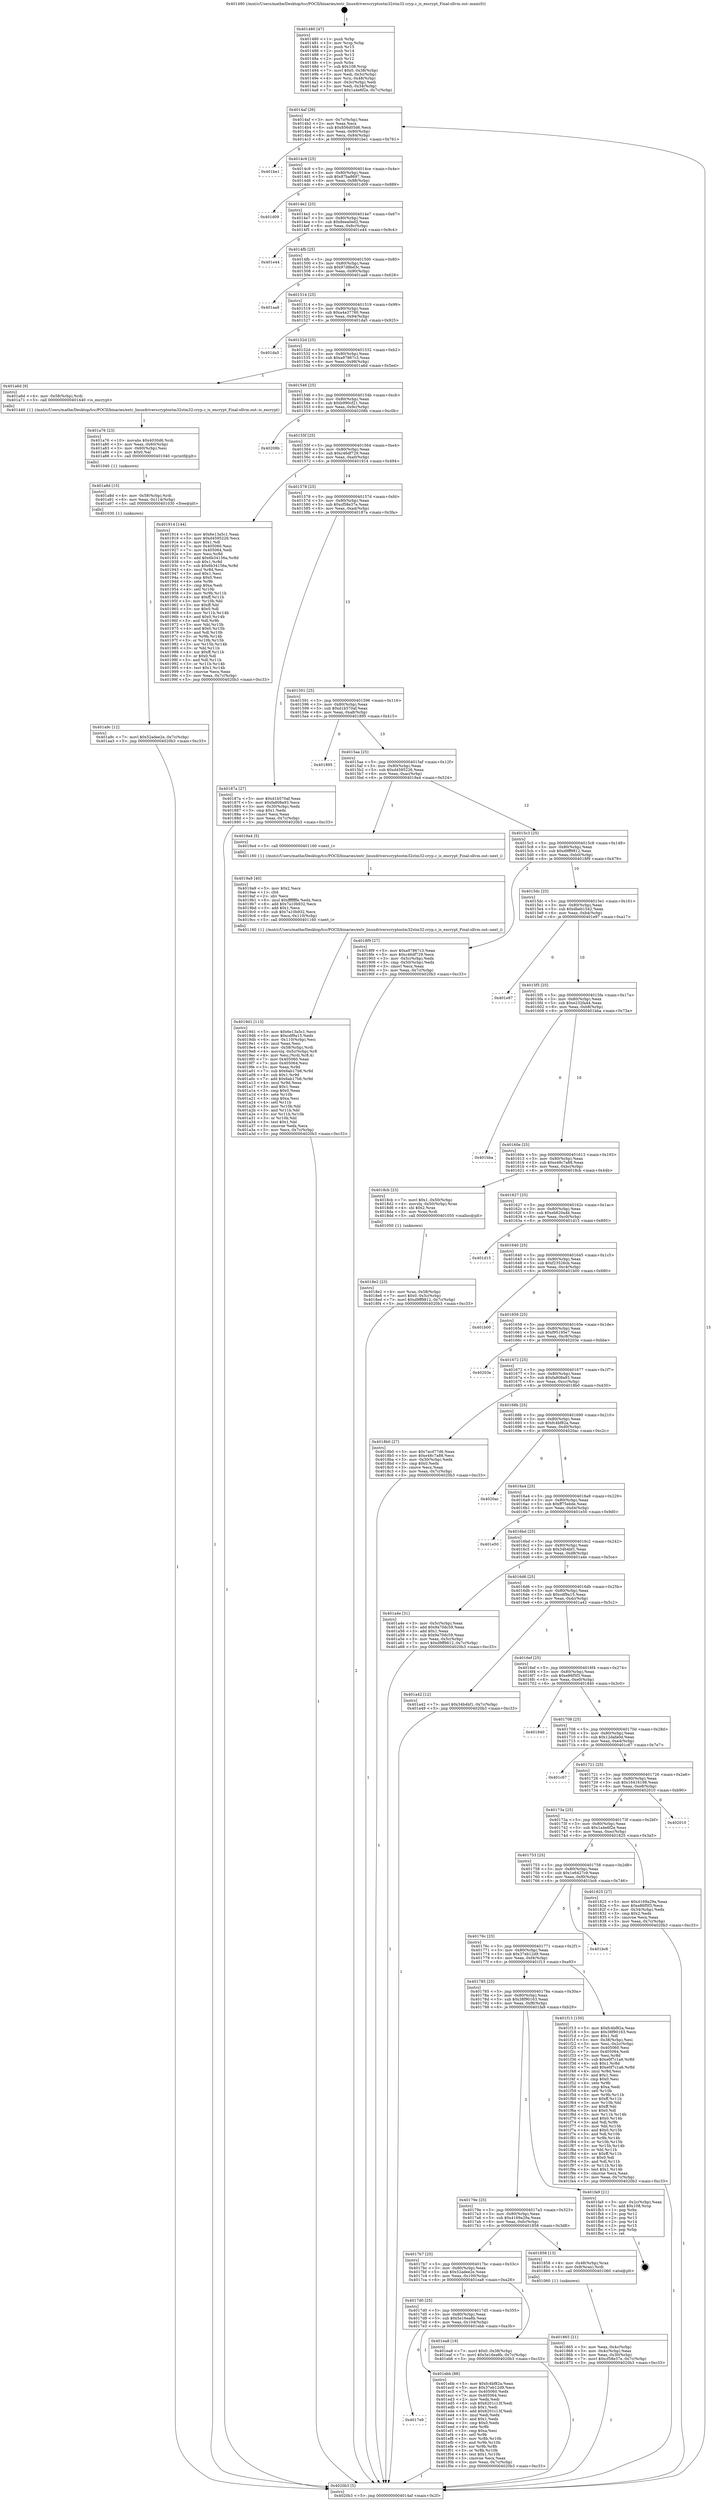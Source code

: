 digraph "0x401480" {
  label = "0x401480 (/mnt/c/Users/mathe/Desktop/tcc/POCII/binaries/extr_linuxdriverscryptostm32stm32-cryp.c_is_encrypt_Final-ollvm.out::main(0))"
  labelloc = "t"
  node[shape=record]

  Entry [label="",width=0.3,height=0.3,shape=circle,fillcolor=black,style=filled]
  "0x4014af" [label="{
     0x4014af [26]\l
     | [instrs]\l
     &nbsp;&nbsp;0x4014af \<+3\>: mov -0x7c(%rbp),%eax\l
     &nbsp;&nbsp;0x4014b2 \<+2\>: mov %eax,%ecx\l
     &nbsp;&nbsp;0x4014b4 \<+6\>: sub $0x856d05d6,%ecx\l
     &nbsp;&nbsp;0x4014ba \<+3\>: mov %eax,-0x80(%rbp)\l
     &nbsp;&nbsp;0x4014bd \<+6\>: mov %ecx,-0x84(%rbp)\l
     &nbsp;&nbsp;0x4014c3 \<+6\>: je 0000000000401be1 \<main+0x761\>\l
  }"]
  "0x401be1" [label="{
     0x401be1\l
  }", style=dashed]
  "0x4014c9" [label="{
     0x4014c9 [25]\l
     | [instrs]\l
     &nbsp;&nbsp;0x4014c9 \<+5\>: jmp 00000000004014ce \<main+0x4e\>\l
     &nbsp;&nbsp;0x4014ce \<+3\>: mov -0x80(%rbp),%eax\l
     &nbsp;&nbsp;0x4014d1 \<+5\>: sub $0x87ba8697,%eax\l
     &nbsp;&nbsp;0x4014d6 \<+6\>: mov %eax,-0x88(%rbp)\l
     &nbsp;&nbsp;0x4014dc \<+6\>: je 0000000000401d09 \<main+0x889\>\l
  }"]
  Exit [label="",width=0.3,height=0.3,shape=circle,fillcolor=black,style=filled,peripheries=2]
  "0x401d09" [label="{
     0x401d09\l
  }", style=dashed]
  "0x4014e2" [label="{
     0x4014e2 [25]\l
     | [instrs]\l
     &nbsp;&nbsp;0x4014e2 \<+5\>: jmp 00000000004014e7 \<main+0x67\>\l
     &nbsp;&nbsp;0x4014e7 \<+3\>: mov -0x80(%rbp),%eax\l
     &nbsp;&nbsp;0x4014ea \<+5\>: sub $0x8eea0ed2,%eax\l
     &nbsp;&nbsp;0x4014ef \<+6\>: mov %eax,-0x8c(%rbp)\l
     &nbsp;&nbsp;0x4014f5 \<+6\>: je 0000000000401e44 \<main+0x9c4\>\l
  }"]
  "0x4017e9" [label="{
     0x4017e9\l
  }", style=dashed]
  "0x401e44" [label="{
     0x401e44\l
  }", style=dashed]
  "0x4014fb" [label="{
     0x4014fb [25]\l
     | [instrs]\l
     &nbsp;&nbsp;0x4014fb \<+5\>: jmp 0000000000401500 \<main+0x80\>\l
     &nbsp;&nbsp;0x401500 \<+3\>: mov -0x80(%rbp),%eax\l
     &nbsp;&nbsp;0x401503 \<+5\>: sub $0x97d8bd3c,%eax\l
     &nbsp;&nbsp;0x401508 \<+6\>: mov %eax,-0x90(%rbp)\l
     &nbsp;&nbsp;0x40150e \<+6\>: je 0000000000401aa8 \<main+0x628\>\l
  }"]
  "0x401ebb" [label="{
     0x401ebb [88]\l
     | [instrs]\l
     &nbsp;&nbsp;0x401ebb \<+5\>: mov $0xfc4bf82a,%eax\l
     &nbsp;&nbsp;0x401ec0 \<+5\>: mov $0x37eb12d9,%ecx\l
     &nbsp;&nbsp;0x401ec5 \<+7\>: mov 0x405060,%edx\l
     &nbsp;&nbsp;0x401ecc \<+7\>: mov 0x405064,%esi\l
     &nbsp;&nbsp;0x401ed3 \<+2\>: mov %edx,%edi\l
     &nbsp;&nbsp;0x401ed5 \<+6\>: sub $0x6201c13f,%edi\l
     &nbsp;&nbsp;0x401edb \<+3\>: sub $0x1,%edi\l
     &nbsp;&nbsp;0x401ede \<+6\>: add $0x6201c13f,%edi\l
     &nbsp;&nbsp;0x401ee4 \<+3\>: imul %edi,%edx\l
     &nbsp;&nbsp;0x401ee7 \<+3\>: and $0x1,%edx\l
     &nbsp;&nbsp;0x401eea \<+3\>: cmp $0x0,%edx\l
     &nbsp;&nbsp;0x401eed \<+4\>: sete %r8b\l
     &nbsp;&nbsp;0x401ef1 \<+3\>: cmp $0xa,%esi\l
     &nbsp;&nbsp;0x401ef4 \<+4\>: setl %r9b\l
     &nbsp;&nbsp;0x401ef8 \<+3\>: mov %r8b,%r10b\l
     &nbsp;&nbsp;0x401efb \<+3\>: and %r9b,%r10b\l
     &nbsp;&nbsp;0x401efe \<+3\>: xor %r9b,%r8b\l
     &nbsp;&nbsp;0x401f01 \<+3\>: or %r8b,%r10b\l
     &nbsp;&nbsp;0x401f04 \<+4\>: test $0x1,%r10b\l
     &nbsp;&nbsp;0x401f08 \<+3\>: cmovne %ecx,%eax\l
     &nbsp;&nbsp;0x401f0b \<+3\>: mov %eax,-0x7c(%rbp)\l
     &nbsp;&nbsp;0x401f0e \<+5\>: jmp 00000000004020b3 \<main+0xc33\>\l
  }"]
  "0x401aa8" [label="{
     0x401aa8\l
  }", style=dashed]
  "0x401514" [label="{
     0x401514 [25]\l
     | [instrs]\l
     &nbsp;&nbsp;0x401514 \<+5\>: jmp 0000000000401519 \<main+0x99\>\l
     &nbsp;&nbsp;0x401519 \<+3\>: mov -0x80(%rbp),%eax\l
     &nbsp;&nbsp;0x40151c \<+5\>: sub $0xa4a37780,%eax\l
     &nbsp;&nbsp;0x401521 \<+6\>: mov %eax,-0x94(%rbp)\l
     &nbsp;&nbsp;0x401527 \<+6\>: je 0000000000401da5 \<main+0x925\>\l
  }"]
  "0x4017d0" [label="{
     0x4017d0 [25]\l
     | [instrs]\l
     &nbsp;&nbsp;0x4017d0 \<+5\>: jmp 00000000004017d5 \<main+0x355\>\l
     &nbsp;&nbsp;0x4017d5 \<+3\>: mov -0x80(%rbp),%eax\l
     &nbsp;&nbsp;0x4017d8 \<+5\>: sub $0x5e16ea8b,%eax\l
     &nbsp;&nbsp;0x4017dd \<+6\>: mov %eax,-0x104(%rbp)\l
     &nbsp;&nbsp;0x4017e3 \<+6\>: je 0000000000401ebb \<main+0xa3b\>\l
  }"]
  "0x401da5" [label="{
     0x401da5\l
  }", style=dashed]
  "0x40152d" [label="{
     0x40152d [25]\l
     | [instrs]\l
     &nbsp;&nbsp;0x40152d \<+5\>: jmp 0000000000401532 \<main+0xb2\>\l
     &nbsp;&nbsp;0x401532 \<+3\>: mov -0x80(%rbp),%eax\l
     &nbsp;&nbsp;0x401535 \<+5\>: sub $0xa97867c3,%eax\l
     &nbsp;&nbsp;0x40153a \<+6\>: mov %eax,-0x98(%rbp)\l
     &nbsp;&nbsp;0x401540 \<+6\>: je 0000000000401a6d \<main+0x5ed\>\l
  }"]
  "0x401ea8" [label="{
     0x401ea8 [19]\l
     | [instrs]\l
     &nbsp;&nbsp;0x401ea8 \<+7\>: movl $0x0,-0x38(%rbp)\l
     &nbsp;&nbsp;0x401eaf \<+7\>: movl $0x5e16ea8b,-0x7c(%rbp)\l
     &nbsp;&nbsp;0x401eb6 \<+5\>: jmp 00000000004020b3 \<main+0xc33\>\l
  }"]
  "0x401a6d" [label="{
     0x401a6d [9]\l
     | [instrs]\l
     &nbsp;&nbsp;0x401a6d \<+4\>: mov -0x58(%rbp),%rdi\l
     &nbsp;&nbsp;0x401a71 \<+5\>: call 0000000000401440 \<is_encrypt\>\l
     | [calls]\l
     &nbsp;&nbsp;0x401440 \{1\} (/mnt/c/Users/mathe/Desktop/tcc/POCII/binaries/extr_linuxdriverscryptostm32stm32-cryp.c_is_encrypt_Final-ollvm.out::is_encrypt)\l
  }"]
  "0x401546" [label="{
     0x401546 [25]\l
     | [instrs]\l
     &nbsp;&nbsp;0x401546 \<+5\>: jmp 000000000040154b \<main+0xcb\>\l
     &nbsp;&nbsp;0x40154b \<+3\>: mov -0x80(%rbp),%eax\l
     &nbsp;&nbsp;0x40154e \<+5\>: sub $0xb990cf21,%eax\l
     &nbsp;&nbsp;0x401553 \<+6\>: mov %eax,-0x9c(%rbp)\l
     &nbsp;&nbsp;0x401559 \<+6\>: je 000000000040208b \<main+0xc0b\>\l
  }"]
  "0x401a9c" [label="{
     0x401a9c [12]\l
     | [instrs]\l
     &nbsp;&nbsp;0x401a9c \<+7\>: movl $0x52adee2e,-0x7c(%rbp)\l
     &nbsp;&nbsp;0x401aa3 \<+5\>: jmp 00000000004020b3 \<main+0xc33\>\l
  }"]
  "0x40208b" [label="{
     0x40208b\l
  }", style=dashed]
  "0x40155f" [label="{
     0x40155f [25]\l
     | [instrs]\l
     &nbsp;&nbsp;0x40155f \<+5\>: jmp 0000000000401564 \<main+0xe4\>\l
     &nbsp;&nbsp;0x401564 \<+3\>: mov -0x80(%rbp),%eax\l
     &nbsp;&nbsp;0x401567 \<+5\>: sub $0xc46df729,%eax\l
     &nbsp;&nbsp;0x40156c \<+6\>: mov %eax,-0xa0(%rbp)\l
     &nbsp;&nbsp;0x401572 \<+6\>: je 0000000000401914 \<main+0x494\>\l
  }"]
  "0x401a8d" [label="{
     0x401a8d [15]\l
     | [instrs]\l
     &nbsp;&nbsp;0x401a8d \<+4\>: mov -0x58(%rbp),%rdi\l
     &nbsp;&nbsp;0x401a91 \<+6\>: mov %eax,-0x114(%rbp)\l
     &nbsp;&nbsp;0x401a97 \<+5\>: call 0000000000401030 \<free@plt\>\l
     | [calls]\l
     &nbsp;&nbsp;0x401030 \{1\} (unknown)\l
  }"]
  "0x401914" [label="{
     0x401914 [144]\l
     | [instrs]\l
     &nbsp;&nbsp;0x401914 \<+5\>: mov $0x6e13a5c1,%eax\l
     &nbsp;&nbsp;0x401919 \<+5\>: mov $0xd4595226,%ecx\l
     &nbsp;&nbsp;0x40191e \<+2\>: mov $0x1,%dl\l
     &nbsp;&nbsp;0x401920 \<+7\>: mov 0x405060,%esi\l
     &nbsp;&nbsp;0x401927 \<+7\>: mov 0x405064,%edi\l
     &nbsp;&nbsp;0x40192e \<+3\>: mov %esi,%r8d\l
     &nbsp;&nbsp;0x401931 \<+7\>: add $0x6b34156a,%r8d\l
     &nbsp;&nbsp;0x401938 \<+4\>: sub $0x1,%r8d\l
     &nbsp;&nbsp;0x40193c \<+7\>: sub $0x6b34156a,%r8d\l
     &nbsp;&nbsp;0x401943 \<+4\>: imul %r8d,%esi\l
     &nbsp;&nbsp;0x401947 \<+3\>: and $0x1,%esi\l
     &nbsp;&nbsp;0x40194a \<+3\>: cmp $0x0,%esi\l
     &nbsp;&nbsp;0x40194d \<+4\>: sete %r9b\l
     &nbsp;&nbsp;0x401951 \<+3\>: cmp $0xa,%edi\l
     &nbsp;&nbsp;0x401954 \<+4\>: setl %r10b\l
     &nbsp;&nbsp;0x401958 \<+3\>: mov %r9b,%r11b\l
     &nbsp;&nbsp;0x40195b \<+4\>: xor $0xff,%r11b\l
     &nbsp;&nbsp;0x40195f \<+3\>: mov %r10b,%bl\l
     &nbsp;&nbsp;0x401962 \<+3\>: xor $0xff,%bl\l
     &nbsp;&nbsp;0x401965 \<+3\>: xor $0x0,%dl\l
     &nbsp;&nbsp;0x401968 \<+3\>: mov %r11b,%r14b\l
     &nbsp;&nbsp;0x40196b \<+4\>: and $0x0,%r14b\l
     &nbsp;&nbsp;0x40196f \<+3\>: and %dl,%r9b\l
     &nbsp;&nbsp;0x401972 \<+3\>: mov %bl,%r15b\l
     &nbsp;&nbsp;0x401975 \<+4\>: and $0x0,%r15b\l
     &nbsp;&nbsp;0x401979 \<+3\>: and %dl,%r10b\l
     &nbsp;&nbsp;0x40197c \<+3\>: or %r9b,%r14b\l
     &nbsp;&nbsp;0x40197f \<+3\>: or %r10b,%r15b\l
     &nbsp;&nbsp;0x401982 \<+3\>: xor %r15b,%r14b\l
     &nbsp;&nbsp;0x401985 \<+3\>: or %bl,%r11b\l
     &nbsp;&nbsp;0x401988 \<+4\>: xor $0xff,%r11b\l
     &nbsp;&nbsp;0x40198c \<+3\>: or $0x0,%dl\l
     &nbsp;&nbsp;0x40198f \<+3\>: and %dl,%r11b\l
     &nbsp;&nbsp;0x401992 \<+3\>: or %r11b,%r14b\l
     &nbsp;&nbsp;0x401995 \<+4\>: test $0x1,%r14b\l
     &nbsp;&nbsp;0x401999 \<+3\>: cmovne %ecx,%eax\l
     &nbsp;&nbsp;0x40199c \<+3\>: mov %eax,-0x7c(%rbp)\l
     &nbsp;&nbsp;0x40199f \<+5\>: jmp 00000000004020b3 \<main+0xc33\>\l
  }"]
  "0x401578" [label="{
     0x401578 [25]\l
     | [instrs]\l
     &nbsp;&nbsp;0x401578 \<+5\>: jmp 000000000040157d \<main+0xfd\>\l
     &nbsp;&nbsp;0x40157d \<+3\>: mov -0x80(%rbp),%eax\l
     &nbsp;&nbsp;0x401580 \<+5\>: sub $0xcf58e37e,%eax\l
     &nbsp;&nbsp;0x401585 \<+6\>: mov %eax,-0xa4(%rbp)\l
     &nbsp;&nbsp;0x40158b \<+6\>: je 000000000040187a \<main+0x3fa\>\l
  }"]
  "0x401a76" [label="{
     0x401a76 [23]\l
     | [instrs]\l
     &nbsp;&nbsp;0x401a76 \<+10\>: movabs $0x4030d6,%rdi\l
     &nbsp;&nbsp;0x401a80 \<+3\>: mov %eax,-0x60(%rbp)\l
     &nbsp;&nbsp;0x401a83 \<+3\>: mov -0x60(%rbp),%esi\l
     &nbsp;&nbsp;0x401a86 \<+2\>: mov $0x0,%al\l
     &nbsp;&nbsp;0x401a88 \<+5\>: call 0000000000401040 \<printf@plt\>\l
     | [calls]\l
     &nbsp;&nbsp;0x401040 \{1\} (unknown)\l
  }"]
  "0x40187a" [label="{
     0x40187a [27]\l
     | [instrs]\l
     &nbsp;&nbsp;0x40187a \<+5\>: mov $0xd1b570af,%eax\l
     &nbsp;&nbsp;0x40187f \<+5\>: mov $0xfa808a93,%ecx\l
     &nbsp;&nbsp;0x401884 \<+3\>: mov -0x30(%rbp),%edx\l
     &nbsp;&nbsp;0x401887 \<+3\>: cmp $0x1,%edx\l
     &nbsp;&nbsp;0x40188a \<+3\>: cmovl %ecx,%eax\l
     &nbsp;&nbsp;0x40188d \<+3\>: mov %eax,-0x7c(%rbp)\l
     &nbsp;&nbsp;0x401890 \<+5\>: jmp 00000000004020b3 \<main+0xc33\>\l
  }"]
  "0x401591" [label="{
     0x401591 [25]\l
     | [instrs]\l
     &nbsp;&nbsp;0x401591 \<+5\>: jmp 0000000000401596 \<main+0x116\>\l
     &nbsp;&nbsp;0x401596 \<+3\>: mov -0x80(%rbp),%eax\l
     &nbsp;&nbsp;0x401599 \<+5\>: sub $0xd1b570af,%eax\l
     &nbsp;&nbsp;0x40159e \<+6\>: mov %eax,-0xa8(%rbp)\l
     &nbsp;&nbsp;0x4015a4 \<+6\>: je 0000000000401895 \<main+0x415\>\l
  }"]
  "0x4019d1" [label="{
     0x4019d1 [113]\l
     | [instrs]\l
     &nbsp;&nbsp;0x4019d1 \<+5\>: mov $0x6e13a5c1,%ecx\l
     &nbsp;&nbsp;0x4019d6 \<+5\>: mov $0xcdf9a15,%edx\l
     &nbsp;&nbsp;0x4019db \<+6\>: mov -0x110(%rbp),%esi\l
     &nbsp;&nbsp;0x4019e1 \<+3\>: imul %eax,%esi\l
     &nbsp;&nbsp;0x4019e4 \<+4\>: mov -0x58(%rbp),%rdi\l
     &nbsp;&nbsp;0x4019e8 \<+4\>: movslq -0x5c(%rbp),%r8\l
     &nbsp;&nbsp;0x4019ec \<+4\>: mov %esi,(%rdi,%r8,4)\l
     &nbsp;&nbsp;0x4019f0 \<+7\>: mov 0x405060,%eax\l
     &nbsp;&nbsp;0x4019f7 \<+7\>: mov 0x405064,%esi\l
     &nbsp;&nbsp;0x4019fe \<+3\>: mov %eax,%r9d\l
     &nbsp;&nbsp;0x401a01 \<+7\>: sub $0x6ab17b6,%r9d\l
     &nbsp;&nbsp;0x401a08 \<+4\>: sub $0x1,%r9d\l
     &nbsp;&nbsp;0x401a0c \<+7\>: add $0x6ab17b6,%r9d\l
     &nbsp;&nbsp;0x401a13 \<+4\>: imul %r9d,%eax\l
     &nbsp;&nbsp;0x401a17 \<+3\>: and $0x1,%eax\l
     &nbsp;&nbsp;0x401a1a \<+3\>: cmp $0x0,%eax\l
     &nbsp;&nbsp;0x401a1d \<+4\>: sete %r10b\l
     &nbsp;&nbsp;0x401a21 \<+3\>: cmp $0xa,%esi\l
     &nbsp;&nbsp;0x401a24 \<+4\>: setl %r11b\l
     &nbsp;&nbsp;0x401a28 \<+3\>: mov %r10b,%bl\l
     &nbsp;&nbsp;0x401a2b \<+3\>: and %r11b,%bl\l
     &nbsp;&nbsp;0x401a2e \<+3\>: xor %r11b,%r10b\l
     &nbsp;&nbsp;0x401a31 \<+3\>: or %r10b,%bl\l
     &nbsp;&nbsp;0x401a34 \<+3\>: test $0x1,%bl\l
     &nbsp;&nbsp;0x401a37 \<+3\>: cmovne %edx,%ecx\l
     &nbsp;&nbsp;0x401a3a \<+3\>: mov %ecx,-0x7c(%rbp)\l
     &nbsp;&nbsp;0x401a3d \<+5\>: jmp 00000000004020b3 \<main+0xc33\>\l
  }"]
  "0x401895" [label="{
     0x401895\l
  }", style=dashed]
  "0x4015aa" [label="{
     0x4015aa [25]\l
     | [instrs]\l
     &nbsp;&nbsp;0x4015aa \<+5\>: jmp 00000000004015af \<main+0x12f\>\l
     &nbsp;&nbsp;0x4015af \<+3\>: mov -0x80(%rbp),%eax\l
     &nbsp;&nbsp;0x4015b2 \<+5\>: sub $0xd4595226,%eax\l
     &nbsp;&nbsp;0x4015b7 \<+6\>: mov %eax,-0xac(%rbp)\l
     &nbsp;&nbsp;0x4015bd \<+6\>: je 00000000004019a4 \<main+0x524\>\l
  }"]
  "0x4019a9" [label="{
     0x4019a9 [40]\l
     | [instrs]\l
     &nbsp;&nbsp;0x4019a9 \<+5\>: mov $0x2,%ecx\l
     &nbsp;&nbsp;0x4019ae \<+1\>: cltd\l
     &nbsp;&nbsp;0x4019af \<+2\>: idiv %ecx\l
     &nbsp;&nbsp;0x4019b1 \<+6\>: imul $0xfffffffe,%edx,%ecx\l
     &nbsp;&nbsp;0x4019b7 \<+6\>: add $0x7a10b932,%ecx\l
     &nbsp;&nbsp;0x4019bd \<+3\>: add $0x1,%ecx\l
     &nbsp;&nbsp;0x4019c0 \<+6\>: sub $0x7a10b932,%ecx\l
     &nbsp;&nbsp;0x4019c6 \<+6\>: mov %ecx,-0x110(%rbp)\l
     &nbsp;&nbsp;0x4019cc \<+5\>: call 0000000000401160 \<next_i\>\l
     | [calls]\l
     &nbsp;&nbsp;0x401160 \{1\} (/mnt/c/Users/mathe/Desktop/tcc/POCII/binaries/extr_linuxdriverscryptostm32stm32-cryp.c_is_encrypt_Final-ollvm.out::next_i)\l
  }"]
  "0x4019a4" [label="{
     0x4019a4 [5]\l
     | [instrs]\l
     &nbsp;&nbsp;0x4019a4 \<+5\>: call 0000000000401160 \<next_i\>\l
     | [calls]\l
     &nbsp;&nbsp;0x401160 \{1\} (/mnt/c/Users/mathe/Desktop/tcc/POCII/binaries/extr_linuxdriverscryptostm32stm32-cryp.c_is_encrypt_Final-ollvm.out::next_i)\l
  }"]
  "0x4015c3" [label="{
     0x4015c3 [25]\l
     | [instrs]\l
     &nbsp;&nbsp;0x4015c3 \<+5\>: jmp 00000000004015c8 \<main+0x148\>\l
     &nbsp;&nbsp;0x4015c8 \<+3\>: mov -0x80(%rbp),%eax\l
     &nbsp;&nbsp;0x4015cb \<+5\>: sub $0xd9ff9812,%eax\l
     &nbsp;&nbsp;0x4015d0 \<+6\>: mov %eax,-0xb0(%rbp)\l
     &nbsp;&nbsp;0x4015d6 \<+6\>: je 00000000004018f9 \<main+0x479\>\l
  }"]
  "0x4018e2" [label="{
     0x4018e2 [23]\l
     | [instrs]\l
     &nbsp;&nbsp;0x4018e2 \<+4\>: mov %rax,-0x58(%rbp)\l
     &nbsp;&nbsp;0x4018e6 \<+7\>: movl $0x0,-0x5c(%rbp)\l
     &nbsp;&nbsp;0x4018ed \<+7\>: movl $0xd9ff9812,-0x7c(%rbp)\l
     &nbsp;&nbsp;0x4018f4 \<+5\>: jmp 00000000004020b3 \<main+0xc33\>\l
  }"]
  "0x4018f9" [label="{
     0x4018f9 [27]\l
     | [instrs]\l
     &nbsp;&nbsp;0x4018f9 \<+5\>: mov $0xa97867c3,%eax\l
     &nbsp;&nbsp;0x4018fe \<+5\>: mov $0xc46df729,%ecx\l
     &nbsp;&nbsp;0x401903 \<+3\>: mov -0x5c(%rbp),%edx\l
     &nbsp;&nbsp;0x401906 \<+3\>: cmp -0x50(%rbp),%edx\l
     &nbsp;&nbsp;0x401909 \<+3\>: cmovl %ecx,%eax\l
     &nbsp;&nbsp;0x40190c \<+3\>: mov %eax,-0x7c(%rbp)\l
     &nbsp;&nbsp;0x40190f \<+5\>: jmp 00000000004020b3 \<main+0xc33\>\l
  }"]
  "0x4015dc" [label="{
     0x4015dc [25]\l
     | [instrs]\l
     &nbsp;&nbsp;0x4015dc \<+5\>: jmp 00000000004015e1 \<main+0x161\>\l
     &nbsp;&nbsp;0x4015e1 \<+3\>: mov -0x80(%rbp),%eax\l
     &nbsp;&nbsp;0x4015e4 \<+5\>: sub $0xdbeb1542,%eax\l
     &nbsp;&nbsp;0x4015e9 \<+6\>: mov %eax,-0xb4(%rbp)\l
     &nbsp;&nbsp;0x4015ef \<+6\>: je 0000000000401e97 \<main+0xa17\>\l
  }"]
  "0x401865" [label="{
     0x401865 [21]\l
     | [instrs]\l
     &nbsp;&nbsp;0x401865 \<+3\>: mov %eax,-0x4c(%rbp)\l
     &nbsp;&nbsp;0x401868 \<+3\>: mov -0x4c(%rbp),%eax\l
     &nbsp;&nbsp;0x40186b \<+3\>: mov %eax,-0x30(%rbp)\l
     &nbsp;&nbsp;0x40186e \<+7\>: movl $0xcf58e37e,-0x7c(%rbp)\l
     &nbsp;&nbsp;0x401875 \<+5\>: jmp 00000000004020b3 \<main+0xc33\>\l
  }"]
  "0x401e97" [label="{
     0x401e97\l
  }", style=dashed]
  "0x4015f5" [label="{
     0x4015f5 [25]\l
     | [instrs]\l
     &nbsp;&nbsp;0x4015f5 \<+5\>: jmp 00000000004015fa \<main+0x17a\>\l
     &nbsp;&nbsp;0x4015fa \<+3\>: mov -0x80(%rbp),%eax\l
     &nbsp;&nbsp;0x4015fd \<+5\>: sub $0xe232fa44,%eax\l
     &nbsp;&nbsp;0x401602 \<+6\>: mov %eax,-0xb8(%rbp)\l
     &nbsp;&nbsp;0x401608 \<+6\>: je 0000000000401bba \<main+0x73a\>\l
  }"]
  "0x4017b7" [label="{
     0x4017b7 [25]\l
     | [instrs]\l
     &nbsp;&nbsp;0x4017b7 \<+5\>: jmp 00000000004017bc \<main+0x33c\>\l
     &nbsp;&nbsp;0x4017bc \<+3\>: mov -0x80(%rbp),%eax\l
     &nbsp;&nbsp;0x4017bf \<+5\>: sub $0x52adee2e,%eax\l
     &nbsp;&nbsp;0x4017c4 \<+6\>: mov %eax,-0x100(%rbp)\l
     &nbsp;&nbsp;0x4017ca \<+6\>: je 0000000000401ea8 \<main+0xa28\>\l
  }"]
  "0x401bba" [label="{
     0x401bba\l
  }", style=dashed]
  "0x40160e" [label="{
     0x40160e [25]\l
     | [instrs]\l
     &nbsp;&nbsp;0x40160e \<+5\>: jmp 0000000000401613 \<main+0x193\>\l
     &nbsp;&nbsp;0x401613 \<+3\>: mov -0x80(%rbp),%eax\l
     &nbsp;&nbsp;0x401616 \<+5\>: sub $0xe48c7a88,%eax\l
     &nbsp;&nbsp;0x40161b \<+6\>: mov %eax,-0xbc(%rbp)\l
     &nbsp;&nbsp;0x401621 \<+6\>: je 00000000004018cb \<main+0x44b\>\l
  }"]
  "0x401858" [label="{
     0x401858 [13]\l
     | [instrs]\l
     &nbsp;&nbsp;0x401858 \<+4\>: mov -0x48(%rbp),%rax\l
     &nbsp;&nbsp;0x40185c \<+4\>: mov 0x8(%rax),%rdi\l
     &nbsp;&nbsp;0x401860 \<+5\>: call 0000000000401060 \<atoi@plt\>\l
     | [calls]\l
     &nbsp;&nbsp;0x401060 \{1\} (unknown)\l
  }"]
  "0x4018cb" [label="{
     0x4018cb [23]\l
     | [instrs]\l
     &nbsp;&nbsp;0x4018cb \<+7\>: movl $0x1,-0x50(%rbp)\l
     &nbsp;&nbsp;0x4018d2 \<+4\>: movslq -0x50(%rbp),%rax\l
     &nbsp;&nbsp;0x4018d6 \<+4\>: shl $0x2,%rax\l
     &nbsp;&nbsp;0x4018da \<+3\>: mov %rax,%rdi\l
     &nbsp;&nbsp;0x4018dd \<+5\>: call 0000000000401050 \<malloc@plt\>\l
     | [calls]\l
     &nbsp;&nbsp;0x401050 \{1\} (unknown)\l
  }"]
  "0x401627" [label="{
     0x401627 [25]\l
     | [instrs]\l
     &nbsp;&nbsp;0x401627 \<+5\>: jmp 000000000040162c \<main+0x1ac\>\l
     &nbsp;&nbsp;0x40162c \<+3\>: mov -0x80(%rbp),%eax\l
     &nbsp;&nbsp;0x40162f \<+5\>: sub $0xeb620a4b,%eax\l
     &nbsp;&nbsp;0x401634 \<+6\>: mov %eax,-0xc0(%rbp)\l
     &nbsp;&nbsp;0x40163a \<+6\>: je 0000000000401d15 \<main+0x895\>\l
  }"]
  "0x40179e" [label="{
     0x40179e [25]\l
     | [instrs]\l
     &nbsp;&nbsp;0x40179e \<+5\>: jmp 00000000004017a3 \<main+0x323\>\l
     &nbsp;&nbsp;0x4017a3 \<+3\>: mov -0x80(%rbp),%eax\l
     &nbsp;&nbsp;0x4017a6 \<+5\>: sub $0x4169a29a,%eax\l
     &nbsp;&nbsp;0x4017ab \<+6\>: mov %eax,-0xfc(%rbp)\l
     &nbsp;&nbsp;0x4017b1 \<+6\>: je 0000000000401858 \<main+0x3d8\>\l
  }"]
  "0x401d15" [label="{
     0x401d15\l
  }", style=dashed]
  "0x401640" [label="{
     0x401640 [25]\l
     | [instrs]\l
     &nbsp;&nbsp;0x401640 \<+5\>: jmp 0000000000401645 \<main+0x1c5\>\l
     &nbsp;&nbsp;0x401645 \<+3\>: mov -0x80(%rbp),%eax\l
     &nbsp;&nbsp;0x401648 \<+5\>: sub $0xf23526cb,%eax\l
     &nbsp;&nbsp;0x40164d \<+6\>: mov %eax,-0xc4(%rbp)\l
     &nbsp;&nbsp;0x401653 \<+6\>: je 0000000000401b00 \<main+0x680\>\l
  }"]
  "0x401fa9" [label="{
     0x401fa9 [21]\l
     | [instrs]\l
     &nbsp;&nbsp;0x401fa9 \<+3\>: mov -0x2c(%rbp),%eax\l
     &nbsp;&nbsp;0x401fac \<+7\>: add $0x108,%rsp\l
     &nbsp;&nbsp;0x401fb3 \<+1\>: pop %rbx\l
     &nbsp;&nbsp;0x401fb4 \<+2\>: pop %r12\l
     &nbsp;&nbsp;0x401fb6 \<+2\>: pop %r13\l
     &nbsp;&nbsp;0x401fb8 \<+2\>: pop %r14\l
     &nbsp;&nbsp;0x401fba \<+2\>: pop %r15\l
     &nbsp;&nbsp;0x401fbc \<+1\>: pop %rbp\l
     &nbsp;&nbsp;0x401fbd \<+1\>: ret\l
  }"]
  "0x401b00" [label="{
     0x401b00\l
  }", style=dashed]
  "0x401659" [label="{
     0x401659 [25]\l
     | [instrs]\l
     &nbsp;&nbsp;0x401659 \<+5\>: jmp 000000000040165e \<main+0x1de\>\l
     &nbsp;&nbsp;0x40165e \<+3\>: mov -0x80(%rbp),%eax\l
     &nbsp;&nbsp;0x401661 \<+5\>: sub $0xf95195e7,%eax\l
     &nbsp;&nbsp;0x401666 \<+6\>: mov %eax,-0xc8(%rbp)\l
     &nbsp;&nbsp;0x40166c \<+6\>: je 000000000040203e \<main+0xbbe\>\l
  }"]
  "0x401785" [label="{
     0x401785 [25]\l
     | [instrs]\l
     &nbsp;&nbsp;0x401785 \<+5\>: jmp 000000000040178a \<main+0x30a\>\l
     &nbsp;&nbsp;0x40178a \<+3\>: mov -0x80(%rbp),%eax\l
     &nbsp;&nbsp;0x40178d \<+5\>: sub $0x38f90163,%eax\l
     &nbsp;&nbsp;0x401792 \<+6\>: mov %eax,-0xf8(%rbp)\l
     &nbsp;&nbsp;0x401798 \<+6\>: je 0000000000401fa9 \<main+0xb29\>\l
  }"]
  "0x40203e" [label="{
     0x40203e\l
  }", style=dashed]
  "0x401672" [label="{
     0x401672 [25]\l
     | [instrs]\l
     &nbsp;&nbsp;0x401672 \<+5\>: jmp 0000000000401677 \<main+0x1f7\>\l
     &nbsp;&nbsp;0x401677 \<+3\>: mov -0x80(%rbp),%eax\l
     &nbsp;&nbsp;0x40167a \<+5\>: sub $0xfa808a93,%eax\l
     &nbsp;&nbsp;0x40167f \<+6\>: mov %eax,-0xcc(%rbp)\l
     &nbsp;&nbsp;0x401685 \<+6\>: je 00000000004018b0 \<main+0x430\>\l
  }"]
  "0x401f13" [label="{
     0x401f13 [150]\l
     | [instrs]\l
     &nbsp;&nbsp;0x401f13 \<+5\>: mov $0xfc4bf82a,%eax\l
     &nbsp;&nbsp;0x401f18 \<+5\>: mov $0x38f90163,%ecx\l
     &nbsp;&nbsp;0x401f1d \<+2\>: mov $0x1,%dl\l
     &nbsp;&nbsp;0x401f1f \<+3\>: mov -0x38(%rbp),%esi\l
     &nbsp;&nbsp;0x401f22 \<+3\>: mov %esi,-0x2c(%rbp)\l
     &nbsp;&nbsp;0x401f25 \<+7\>: mov 0x405060,%esi\l
     &nbsp;&nbsp;0x401f2c \<+7\>: mov 0x405064,%edi\l
     &nbsp;&nbsp;0x401f33 \<+3\>: mov %esi,%r8d\l
     &nbsp;&nbsp;0x401f36 \<+7\>: sub $0xe0f7c1a6,%r8d\l
     &nbsp;&nbsp;0x401f3d \<+4\>: sub $0x1,%r8d\l
     &nbsp;&nbsp;0x401f41 \<+7\>: add $0xe0f7c1a6,%r8d\l
     &nbsp;&nbsp;0x401f48 \<+4\>: imul %r8d,%esi\l
     &nbsp;&nbsp;0x401f4c \<+3\>: and $0x1,%esi\l
     &nbsp;&nbsp;0x401f4f \<+3\>: cmp $0x0,%esi\l
     &nbsp;&nbsp;0x401f52 \<+4\>: sete %r9b\l
     &nbsp;&nbsp;0x401f56 \<+3\>: cmp $0xa,%edi\l
     &nbsp;&nbsp;0x401f59 \<+4\>: setl %r10b\l
     &nbsp;&nbsp;0x401f5d \<+3\>: mov %r9b,%r11b\l
     &nbsp;&nbsp;0x401f60 \<+4\>: xor $0xff,%r11b\l
     &nbsp;&nbsp;0x401f64 \<+3\>: mov %r10b,%bl\l
     &nbsp;&nbsp;0x401f67 \<+3\>: xor $0xff,%bl\l
     &nbsp;&nbsp;0x401f6a \<+3\>: xor $0x0,%dl\l
     &nbsp;&nbsp;0x401f6d \<+3\>: mov %r11b,%r14b\l
     &nbsp;&nbsp;0x401f70 \<+4\>: and $0x0,%r14b\l
     &nbsp;&nbsp;0x401f74 \<+3\>: and %dl,%r9b\l
     &nbsp;&nbsp;0x401f77 \<+3\>: mov %bl,%r15b\l
     &nbsp;&nbsp;0x401f7a \<+4\>: and $0x0,%r15b\l
     &nbsp;&nbsp;0x401f7e \<+3\>: and %dl,%r10b\l
     &nbsp;&nbsp;0x401f81 \<+3\>: or %r9b,%r14b\l
     &nbsp;&nbsp;0x401f84 \<+3\>: or %r10b,%r15b\l
     &nbsp;&nbsp;0x401f87 \<+3\>: xor %r15b,%r14b\l
     &nbsp;&nbsp;0x401f8a \<+3\>: or %bl,%r11b\l
     &nbsp;&nbsp;0x401f8d \<+4\>: xor $0xff,%r11b\l
     &nbsp;&nbsp;0x401f91 \<+3\>: or $0x0,%dl\l
     &nbsp;&nbsp;0x401f94 \<+3\>: and %dl,%r11b\l
     &nbsp;&nbsp;0x401f97 \<+3\>: or %r11b,%r14b\l
     &nbsp;&nbsp;0x401f9a \<+4\>: test $0x1,%r14b\l
     &nbsp;&nbsp;0x401f9e \<+3\>: cmovne %ecx,%eax\l
     &nbsp;&nbsp;0x401fa1 \<+3\>: mov %eax,-0x7c(%rbp)\l
     &nbsp;&nbsp;0x401fa4 \<+5\>: jmp 00000000004020b3 \<main+0xc33\>\l
  }"]
  "0x4018b0" [label="{
     0x4018b0 [27]\l
     | [instrs]\l
     &nbsp;&nbsp;0x4018b0 \<+5\>: mov $0x7acd77d6,%eax\l
     &nbsp;&nbsp;0x4018b5 \<+5\>: mov $0xe48c7a88,%ecx\l
     &nbsp;&nbsp;0x4018ba \<+3\>: mov -0x30(%rbp),%edx\l
     &nbsp;&nbsp;0x4018bd \<+3\>: cmp $0x0,%edx\l
     &nbsp;&nbsp;0x4018c0 \<+3\>: cmove %ecx,%eax\l
     &nbsp;&nbsp;0x4018c3 \<+3\>: mov %eax,-0x7c(%rbp)\l
     &nbsp;&nbsp;0x4018c6 \<+5\>: jmp 00000000004020b3 \<main+0xc33\>\l
  }"]
  "0x40168b" [label="{
     0x40168b [25]\l
     | [instrs]\l
     &nbsp;&nbsp;0x40168b \<+5\>: jmp 0000000000401690 \<main+0x210\>\l
     &nbsp;&nbsp;0x401690 \<+3\>: mov -0x80(%rbp),%eax\l
     &nbsp;&nbsp;0x401693 \<+5\>: sub $0xfc4bf82a,%eax\l
     &nbsp;&nbsp;0x401698 \<+6\>: mov %eax,-0xd0(%rbp)\l
     &nbsp;&nbsp;0x40169e \<+6\>: je 00000000004020ac \<main+0xc2c\>\l
  }"]
  "0x40176c" [label="{
     0x40176c [25]\l
     | [instrs]\l
     &nbsp;&nbsp;0x40176c \<+5\>: jmp 0000000000401771 \<main+0x2f1\>\l
     &nbsp;&nbsp;0x401771 \<+3\>: mov -0x80(%rbp),%eax\l
     &nbsp;&nbsp;0x401774 \<+5\>: sub $0x37eb12d9,%eax\l
     &nbsp;&nbsp;0x401779 \<+6\>: mov %eax,-0xf4(%rbp)\l
     &nbsp;&nbsp;0x40177f \<+6\>: je 0000000000401f13 \<main+0xa93\>\l
  }"]
  "0x4020ac" [label="{
     0x4020ac\l
  }", style=dashed]
  "0x4016a4" [label="{
     0x4016a4 [25]\l
     | [instrs]\l
     &nbsp;&nbsp;0x4016a4 \<+5\>: jmp 00000000004016a9 \<main+0x229\>\l
     &nbsp;&nbsp;0x4016a9 \<+3\>: mov -0x80(%rbp),%eax\l
     &nbsp;&nbsp;0x4016ac \<+5\>: sub $0xff75ebde,%eax\l
     &nbsp;&nbsp;0x4016b1 \<+6\>: mov %eax,-0xd4(%rbp)\l
     &nbsp;&nbsp;0x4016b7 \<+6\>: je 0000000000401e50 \<main+0x9d0\>\l
  }"]
  "0x401bc6" [label="{
     0x401bc6\l
  }", style=dashed]
  "0x401e50" [label="{
     0x401e50\l
  }", style=dashed]
  "0x4016bd" [label="{
     0x4016bd [25]\l
     | [instrs]\l
     &nbsp;&nbsp;0x4016bd \<+5\>: jmp 00000000004016c2 \<main+0x242\>\l
     &nbsp;&nbsp;0x4016c2 \<+3\>: mov -0x80(%rbp),%eax\l
     &nbsp;&nbsp;0x4016c5 \<+5\>: sub $0x34b4bf1,%eax\l
     &nbsp;&nbsp;0x4016ca \<+6\>: mov %eax,-0xd8(%rbp)\l
     &nbsp;&nbsp;0x4016d0 \<+6\>: je 0000000000401a4e \<main+0x5ce\>\l
  }"]
  "0x401480" [label="{
     0x401480 [47]\l
     | [instrs]\l
     &nbsp;&nbsp;0x401480 \<+1\>: push %rbp\l
     &nbsp;&nbsp;0x401481 \<+3\>: mov %rsp,%rbp\l
     &nbsp;&nbsp;0x401484 \<+2\>: push %r15\l
     &nbsp;&nbsp;0x401486 \<+2\>: push %r14\l
     &nbsp;&nbsp;0x401488 \<+2\>: push %r13\l
     &nbsp;&nbsp;0x40148a \<+2\>: push %r12\l
     &nbsp;&nbsp;0x40148c \<+1\>: push %rbx\l
     &nbsp;&nbsp;0x40148d \<+7\>: sub $0x108,%rsp\l
     &nbsp;&nbsp;0x401494 \<+7\>: movl $0x0,-0x38(%rbp)\l
     &nbsp;&nbsp;0x40149b \<+3\>: mov %edi,-0x3c(%rbp)\l
     &nbsp;&nbsp;0x40149e \<+4\>: mov %rsi,-0x48(%rbp)\l
     &nbsp;&nbsp;0x4014a2 \<+3\>: mov -0x3c(%rbp),%edi\l
     &nbsp;&nbsp;0x4014a5 \<+3\>: mov %edi,-0x34(%rbp)\l
     &nbsp;&nbsp;0x4014a8 \<+7\>: movl $0x1a4e6f2e,-0x7c(%rbp)\l
  }"]
  "0x401a4e" [label="{
     0x401a4e [31]\l
     | [instrs]\l
     &nbsp;&nbsp;0x401a4e \<+3\>: mov -0x5c(%rbp),%eax\l
     &nbsp;&nbsp;0x401a51 \<+5\>: add $0x9a70dc59,%eax\l
     &nbsp;&nbsp;0x401a56 \<+3\>: add $0x1,%eax\l
     &nbsp;&nbsp;0x401a59 \<+5\>: sub $0x9a70dc59,%eax\l
     &nbsp;&nbsp;0x401a5e \<+3\>: mov %eax,-0x5c(%rbp)\l
     &nbsp;&nbsp;0x401a61 \<+7\>: movl $0xd9ff9812,-0x7c(%rbp)\l
     &nbsp;&nbsp;0x401a68 \<+5\>: jmp 00000000004020b3 \<main+0xc33\>\l
  }"]
  "0x4016d6" [label="{
     0x4016d6 [25]\l
     | [instrs]\l
     &nbsp;&nbsp;0x4016d6 \<+5\>: jmp 00000000004016db \<main+0x25b\>\l
     &nbsp;&nbsp;0x4016db \<+3\>: mov -0x80(%rbp),%eax\l
     &nbsp;&nbsp;0x4016de \<+5\>: sub $0xcdf9a15,%eax\l
     &nbsp;&nbsp;0x4016e3 \<+6\>: mov %eax,-0xdc(%rbp)\l
     &nbsp;&nbsp;0x4016e9 \<+6\>: je 0000000000401a42 \<main+0x5c2\>\l
  }"]
  "0x4020b3" [label="{
     0x4020b3 [5]\l
     | [instrs]\l
     &nbsp;&nbsp;0x4020b3 \<+5\>: jmp 00000000004014af \<main+0x2f\>\l
  }"]
  "0x401a42" [label="{
     0x401a42 [12]\l
     | [instrs]\l
     &nbsp;&nbsp;0x401a42 \<+7\>: movl $0x34b4bf1,-0x7c(%rbp)\l
     &nbsp;&nbsp;0x401a49 \<+5\>: jmp 00000000004020b3 \<main+0xc33\>\l
  }"]
  "0x4016ef" [label="{
     0x4016ef [25]\l
     | [instrs]\l
     &nbsp;&nbsp;0x4016ef \<+5\>: jmp 00000000004016f4 \<main+0x274\>\l
     &nbsp;&nbsp;0x4016f4 \<+3\>: mov -0x80(%rbp),%eax\l
     &nbsp;&nbsp;0x4016f7 \<+5\>: sub $0xe86f5f3,%eax\l
     &nbsp;&nbsp;0x4016fc \<+6\>: mov %eax,-0xe0(%rbp)\l
     &nbsp;&nbsp;0x401702 \<+6\>: je 0000000000401840 \<main+0x3c0\>\l
  }"]
  "0x401753" [label="{
     0x401753 [25]\l
     | [instrs]\l
     &nbsp;&nbsp;0x401753 \<+5\>: jmp 0000000000401758 \<main+0x2d8\>\l
     &nbsp;&nbsp;0x401758 \<+3\>: mov -0x80(%rbp),%eax\l
     &nbsp;&nbsp;0x40175b \<+5\>: sub $0x1e6427c9,%eax\l
     &nbsp;&nbsp;0x401760 \<+6\>: mov %eax,-0xf0(%rbp)\l
     &nbsp;&nbsp;0x401766 \<+6\>: je 0000000000401bc6 \<main+0x746\>\l
  }"]
  "0x401840" [label="{
     0x401840\l
  }", style=dashed]
  "0x401708" [label="{
     0x401708 [25]\l
     | [instrs]\l
     &nbsp;&nbsp;0x401708 \<+5\>: jmp 000000000040170d \<main+0x28d\>\l
     &nbsp;&nbsp;0x40170d \<+3\>: mov -0x80(%rbp),%eax\l
     &nbsp;&nbsp;0x401710 \<+5\>: sub $0x12dafa0d,%eax\l
     &nbsp;&nbsp;0x401715 \<+6\>: mov %eax,-0xe4(%rbp)\l
     &nbsp;&nbsp;0x40171b \<+6\>: je 0000000000401c67 \<main+0x7e7\>\l
  }"]
  "0x401825" [label="{
     0x401825 [27]\l
     | [instrs]\l
     &nbsp;&nbsp;0x401825 \<+5\>: mov $0x4169a29a,%eax\l
     &nbsp;&nbsp;0x40182a \<+5\>: mov $0xe86f5f3,%ecx\l
     &nbsp;&nbsp;0x40182f \<+3\>: mov -0x34(%rbp),%edx\l
     &nbsp;&nbsp;0x401832 \<+3\>: cmp $0x2,%edx\l
     &nbsp;&nbsp;0x401835 \<+3\>: cmovne %ecx,%eax\l
     &nbsp;&nbsp;0x401838 \<+3\>: mov %eax,-0x7c(%rbp)\l
     &nbsp;&nbsp;0x40183b \<+5\>: jmp 00000000004020b3 \<main+0xc33\>\l
  }"]
  "0x401c67" [label="{
     0x401c67\l
  }", style=dashed]
  "0x401721" [label="{
     0x401721 [25]\l
     | [instrs]\l
     &nbsp;&nbsp;0x401721 \<+5\>: jmp 0000000000401726 \<main+0x2a6\>\l
     &nbsp;&nbsp;0x401726 \<+3\>: mov -0x80(%rbp),%eax\l
     &nbsp;&nbsp;0x401729 \<+5\>: sub $0x16416198,%eax\l
     &nbsp;&nbsp;0x40172e \<+6\>: mov %eax,-0xe8(%rbp)\l
     &nbsp;&nbsp;0x401734 \<+6\>: je 0000000000402010 \<main+0xb90\>\l
  }"]
  "0x40173a" [label="{
     0x40173a [25]\l
     | [instrs]\l
     &nbsp;&nbsp;0x40173a \<+5\>: jmp 000000000040173f \<main+0x2bf\>\l
     &nbsp;&nbsp;0x40173f \<+3\>: mov -0x80(%rbp),%eax\l
     &nbsp;&nbsp;0x401742 \<+5\>: sub $0x1a4e6f2e,%eax\l
     &nbsp;&nbsp;0x401747 \<+6\>: mov %eax,-0xec(%rbp)\l
     &nbsp;&nbsp;0x40174d \<+6\>: je 0000000000401825 \<main+0x3a5\>\l
  }"]
  "0x402010" [label="{
     0x402010\l
  }", style=dashed]
  Entry -> "0x401480" [label=" 1"]
  "0x4014af" -> "0x401be1" [label=" 0"]
  "0x4014af" -> "0x4014c9" [label=" 16"]
  "0x401fa9" -> Exit [label=" 1"]
  "0x4014c9" -> "0x401d09" [label=" 0"]
  "0x4014c9" -> "0x4014e2" [label=" 16"]
  "0x401f13" -> "0x4020b3" [label=" 1"]
  "0x4014e2" -> "0x401e44" [label=" 0"]
  "0x4014e2" -> "0x4014fb" [label=" 16"]
  "0x401ebb" -> "0x4020b3" [label=" 1"]
  "0x4014fb" -> "0x401aa8" [label=" 0"]
  "0x4014fb" -> "0x401514" [label=" 16"]
  "0x4017d0" -> "0x4017e9" [label=" 0"]
  "0x401514" -> "0x401da5" [label=" 0"]
  "0x401514" -> "0x40152d" [label=" 16"]
  "0x4017d0" -> "0x401ebb" [label=" 1"]
  "0x40152d" -> "0x401a6d" [label=" 1"]
  "0x40152d" -> "0x401546" [label=" 15"]
  "0x401ea8" -> "0x4020b3" [label=" 1"]
  "0x401546" -> "0x40208b" [label=" 0"]
  "0x401546" -> "0x40155f" [label=" 15"]
  "0x4017b7" -> "0x401ea8" [label=" 1"]
  "0x40155f" -> "0x401914" [label=" 1"]
  "0x40155f" -> "0x401578" [label=" 14"]
  "0x4017b7" -> "0x4017d0" [label=" 1"]
  "0x401578" -> "0x40187a" [label=" 1"]
  "0x401578" -> "0x401591" [label=" 13"]
  "0x401a9c" -> "0x4020b3" [label=" 1"]
  "0x401591" -> "0x401895" [label=" 0"]
  "0x401591" -> "0x4015aa" [label=" 13"]
  "0x401a8d" -> "0x401a9c" [label=" 1"]
  "0x4015aa" -> "0x4019a4" [label=" 1"]
  "0x4015aa" -> "0x4015c3" [label=" 12"]
  "0x401a76" -> "0x401a8d" [label=" 1"]
  "0x4015c3" -> "0x4018f9" [label=" 2"]
  "0x4015c3" -> "0x4015dc" [label=" 10"]
  "0x401a6d" -> "0x401a76" [label=" 1"]
  "0x4015dc" -> "0x401e97" [label=" 0"]
  "0x4015dc" -> "0x4015f5" [label=" 10"]
  "0x401a4e" -> "0x4020b3" [label=" 1"]
  "0x4015f5" -> "0x401bba" [label=" 0"]
  "0x4015f5" -> "0x40160e" [label=" 10"]
  "0x401a42" -> "0x4020b3" [label=" 1"]
  "0x40160e" -> "0x4018cb" [label=" 1"]
  "0x40160e" -> "0x401627" [label=" 9"]
  "0x4019d1" -> "0x4020b3" [label=" 1"]
  "0x401627" -> "0x401d15" [label=" 0"]
  "0x401627" -> "0x401640" [label=" 9"]
  "0x4019a4" -> "0x4019a9" [label=" 1"]
  "0x401640" -> "0x401b00" [label=" 0"]
  "0x401640" -> "0x401659" [label=" 9"]
  "0x401914" -> "0x4020b3" [label=" 1"]
  "0x401659" -> "0x40203e" [label=" 0"]
  "0x401659" -> "0x401672" [label=" 9"]
  "0x4018e2" -> "0x4020b3" [label=" 1"]
  "0x401672" -> "0x4018b0" [label=" 1"]
  "0x401672" -> "0x40168b" [label=" 8"]
  "0x4018cb" -> "0x4018e2" [label=" 1"]
  "0x40168b" -> "0x4020ac" [label=" 0"]
  "0x40168b" -> "0x4016a4" [label=" 8"]
  "0x40187a" -> "0x4020b3" [label=" 1"]
  "0x4016a4" -> "0x401e50" [label=" 0"]
  "0x4016a4" -> "0x4016bd" [label=" 8"]
  "0x401865" -> "0x4020b3" [label=" 1"]
  "0x4016bd" -> "0x401a4e" [label=" 1"]
  "0x4016bd" -> "0x4016d6" [label=" 7"]
  "0x40179e" -> "0x4017b7" [label=" 2"]
  "0x4016d6" -> "0x401a42" [label=" 1"]
  "0x4016d6" -> "0x4016ef" [label=" 6"]
  "0x40179e" -> "0x401858" [label=" 1"]
  "0x4016ef" -> "0x401840" [label=" 0"]
  "0x4016ef" -> "0x401708" [label=" 6"]
  "0x4019a9" -> "0x4019d1" [label=" 1"]
  "0x401708" -> "0x401c67" [label=" 0"]
  "0x401708" -> "0x401721" [label=" 6"]
  "0x401785" -> "0x40179e" [label=" 3"]
  "0x401721" -> "0x402010" [label=" 0"]
  "0x401721" -> "0x40173a" [label=" 6"]
  "0x401785" -> "0x401fa9" [label=" 1"]
  "0x40173a" -> "0x401825" [label=" 1"]
  "0x40173a" -> "0x401753" [label=" 5"]
  "0x401825" -> "0x4020b3" [label=" 1"]
  "0x401480" -> "0x4014af" [label=" 1"]
  "0x4020b3" -> "0x4014af" [label=" 15"]
  "0x401858" -> "0x401865" [label=" 1"]
  "0x401753" -> "0x401bc6" [label=" 0"]
  "0x401753" -> "0x40176c" [label=" 5"]
  "0x4018b0" -> "0x4020b3" [label=" 1"]
  "0x40176c" -> "0x401f13" [label=" 1"]
  "0x40176c" -> "0x401785" [label=" 4"]
  "0x4018f9" -> "0x4020b3" [label=" 2"]
}

